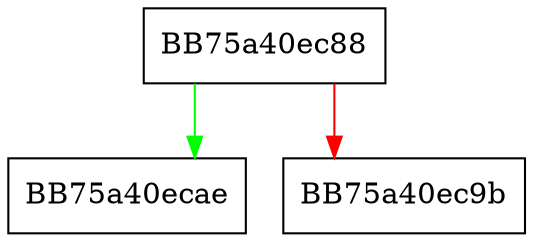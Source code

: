 digraph push_back {
  node [shape="box"];
  graph [splines=ortho];
  BB75a40ec88 -> BB75a40ecae [color="green"];
  BB75a40ec88 -> BB75a40ec9b [color="red"];
}